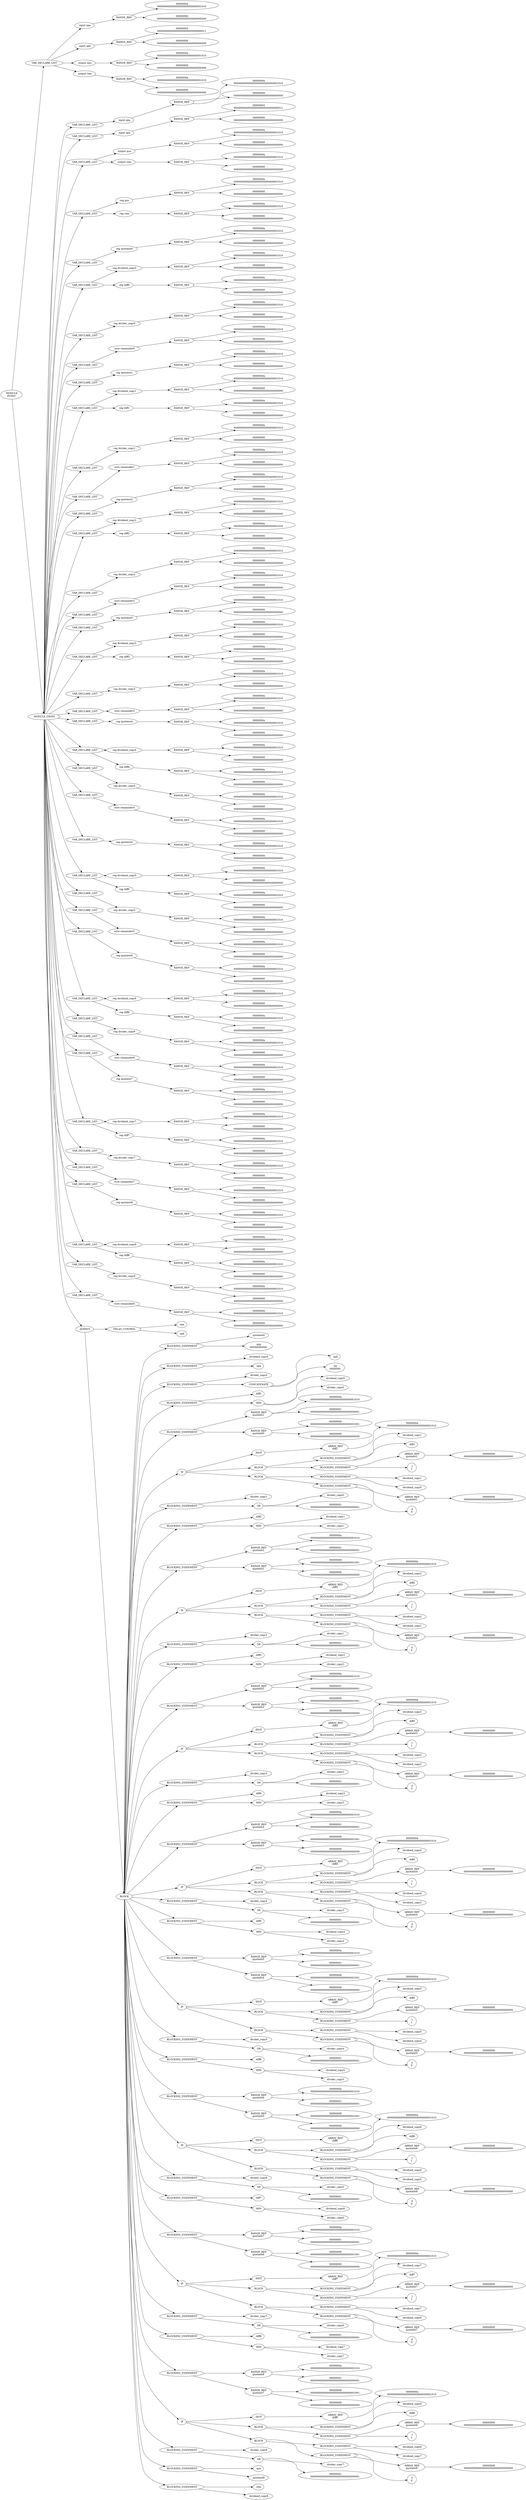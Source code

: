 digraph G {	
rankdir=LR;	
ranksep=.25;
	0 [label=< MODULE<br/>divider>];
	1 [label=< VAR_DECLARE_LIST>];
	0 -> 1;
	2 [label=< input opa>];
	1 -> 2;
	3 [label=<RANGE_REF>];
	2 -> 3;
	4 [label=< 0000000a<br/>00000000000000000000000000001010>];
	3 -> 4;
	5 [label=< 00000000<br/>00000000000000000000000000000000>];
	3 -> 5;
	6 [label=< input opb>];
	1 -> 6;
	7 [label=<RANGE_REF>];
	6 -> 7;
	8 [label=< 00000003<br/>00000000000000000000000000000011>];
	7 -> 8;
	9 [label=< 00000000<br/>00000000000000000000000000000000>];
	7 -> 9;
	10 [label=< output quo>];
	1 -> 10;
	11 [label=<RANGE_REF>];
	10 -> 11;
	12 [label=< 0000000a<br/>00000000000000000000000000001010>];
	11 -> 12;
	13 [label=< 00000000<br/>00000000000000000000000000000000>];
	11 -> 13;
	14 [label=< output rem>];
	1 -> 14;
	15 [label=<RANGE_REF>];
	14 -> 15;
	16 [label=< 0000000a<br/>00000000000000000000000000001010>];
	15 -> 16;
	17 [label=< 00000000<br/>00000000000000000000000000000000>];
	15 -> 17;
	18 [label=< MODULE_ITEMS>];
	0 -> 18;
	19 [label=< VAR_DECLARE_LIST>];
	18 -> 19;
	20 [label=< input opa>];
	19 -> 20;
	21 [label=<RANGE_REF>];
	20 -> 21;
	22 [label=< 0000000a<br/>00000000000000000000000000001010>];
	21 -> 22;
	23 [label=< 00000000<br/>00000000000000000000000000000000>];
	21 -> 23;
	24 [label=< VAR_DECLARE_LIST>];
	18 -> 24;
	25 [label=< input opb>];
	24 -> 25;
	26 [label=<RANGE_REF>];
	25 -> 26;
	27 [label=< 00000003<br/>00000000000000000000000000000011>];
	26 -> 27;
	28 [label=< 00000000<br/>00000000000000000000000000000000>];
	26 -> 28;
	29 [label=< VAR_DECLARE_LIST>];
	18 -> 29;
	30 [label=< output quo>];
	29 -> 30;
	31 [label=<RANGE_REF>];
	30 -> 31;
	32 [label=< 0000000a<br/>00000000000000000000000000001010>];
	31 -> 32;
	33 [label=< 00000000<br/>00000000000000000000000000000000>];
	31 -> 33;
	34 [label=< output rem>];
	29 -> 34;
	35 [label=<RANGE_REF>];
	34 -> 35;
	36 [label=< 0000000a<br/>00000000000000000000000000001010>];
	35 -> 36;
	37 [label=< 00000000<br/>00000000000000000000000000000000>];
	35 -> 37;
	38 [label=< VAR_DECLARE_LIST>];
	18 -> 38;
	39 [label=< reg quo>];
	38 -> 39;
	40 [label=<RANGE_REF>];
	39 -> 40;
	41 [label=< 0000000a<br/>00000000000000000000000000001010>];
	40 -> 41;
	42 [label=< 00000000<br/>00000000000000000000000000000000>];
	40 -> 42;
	43 [label=< reg rem>];
	38 -> 43;
	44 [label=<RANGE_REF>];
	43 -> 44;
	45 [label=< 0000000a<br/>00000000000000000000000000001010>];
	44 -> 45;
	46 [label=< 00000000<br/>00000000000000000000000000000000>];
	44 -> 46;
	47 [label=< VAR_DECLARE_LIST>];
	18 -> 47;
	48 [label=< reg quotient0>];
	47 -> 48;
	49 [label=<RANGE_REF>];
	48 -> 49;
	50 [label=< 0000000a<br/>00000000000000000000000000001010>];
	49 -> 50;
	51 [label=< 00000000<br/>00000000000000000000000000000000>];
	49 -> 51;
	52 [label=< VAR_DECLARE_LIST>];
	18 -> 52;
	53 [label=< reg dividend_copy0>];
	52 -> 53;
	54 [label=<RANGE_REF>];
	53 -> 54;
	55 [label=< 0000000a<br/>00000000000000000000000000001010>];
	54 -> 55;
	56 [label=< 00000000<br/>00000000000000000000000000000000>];
	54 -> 56;
	57 [label=< reg diff0>];
	52 -> 57;
	58 [label=<RANGE_REF>];
	57 -> 58;
	59 [label=< 0000000a<br/>00000000000000000000000000001010>];
	58 -> 59;
	60 [label=< 00000000<br/>00000000000000000000000000000000>];
	58 -> 60;
	61 [label=< VAR_DECLARE_LIST>];
	18 -> 61;
	62 [label=< reg divider_copy0>];
	61 -> 62;
	63 [label=<RANGE_REF>];
	62 -> 63;
	64 [label=< 0000000a<br/>00000000000000000000000000001010>];
	63 -> 64;
	65 [label=< 00000000<br/>00000000000000000000000000000000>];
	63 -> 65;
	66 [label=< VAR_DECLARE_LIST>];
	18 -> 66;
	67 [label=< wire remainder0>];
	66 -> 67;
	68 [label=<RANGE_REF>];
	67 -> 68;
	69 [label=< 0000000a<br/>00000000000000000000000000001010>];
	68 -> 69;
	70 [label=< 00000000<br/>00000000000000000000000000000000>];
	68 -> 70;
	71 [label=< VAR_DECLARE_LIST>];
	18 -> 71;
	72 [label=< reg quotient1>];
	71 -> 72;
	73 [label=<RANGE_REF>];
	72 -> 73;
	74 [label=< 0000000a<br/>00000000000000000000000000001010>];
	73 -> 74;
	75 [label=< 00000000<br/>00000000000000000000000000000000>];
	73 -> 75;
	76 [label=< VAR_DECLARE_LIST>];
	18 -> 76;
	77 [label=< reg dividend_copy1>];
	76 -> 77;
	78 [label=<RANGE_REF>];
	77 -> 78;
	79 [label=< 0000000a<br/>00000000000000000000000000001010>];
	78 -> 79;
	80 [label=< 00000000<br/>00000000000000000000000000000000>];
	78 -> 80;
	81 [label=< reg diff1>];
	76 -> 81;
	82 [label=<RANGE_REF>];
	81 -> 82;
	83 [label=< 0000000a<br/>00000000000000000000000000001010>];
	82 -> 83;
	84 [label=< 00000000<br/>00000000000000000000000000000000>];
	82 -> 84;
	85 [label=< VAR_DECLARE_LIST>];
	18 -> 85;
	86 [label=< reg divider_copy1>];
	85 -> 86;
	87 [label=<RANGE_REF>];
	86 -> 87;
	88 [label=< 0000000a<br/>00000000000000000000000000001010>];
	87 -> 88;
	89 [label=< 00000000<br/>00000000000000000000000000000000>];
	87 -> 89;
	90 [label=< VAR_DECLARE_LIST>];
	18 -> 90;
	91 [label=< wire remainder1>];
	90 -> 91;
	92 [label=<RANGE_REF>];
	91 -> 92;
	93 [label=< 0000000a<br/>00000000000000000000000000001010>];
	92 -> 93;
	94 [label=< 00000000<br/>00000000000000000000000000000000>];
	92 -> 94;
	95 [label=< VAR_DECLARE_LIST>];
	18 -> 95;
	96 [label=< reg quotient2>];
	95 -> 96;
	97 [label=<RANGE_REF>];
	96 -> 97;
	98 [label=< 0000000a<br/>00000000000000000000000000001010>];
	97 -> 98;
	99 [label=< 00000000<br/>00000000000000000000000000000000>];
	97 -> 99;
	100 [label=< VAR_DECLARE_LIST>];
	18 -> 100;
	101 [label=< reg dividend_copy2>];
	100 -> 101;
	102 [label=<RANGE_REF>];
	101 -> 102;
	103 [label=< 0000000a<br/>00000000000000000000000000001010>];
	102 -> 103;
	104 [label=< 00000000<br/>00000000000000000000000000000000>];
	102 -> 104;
	105 [label=< reg diff2>];
	100 -> 105;
	106 [label=<RANGE_REF>];
	105 -> 106;
	107 [label=< 0000000a<br/>00000000000000000000000000001010>];
	106 -> 107;
	108 [label=< 00000000<br/>00000000000000000000000000000000>];
	106 -> 108;
	109 [label=< VAR_DECLARE_LIST>];
	18 -> 109;
	110 [label=< reg divider_copy2>];
	109 -> 110;
	111 [label=<RANGE_REF>];
	110 -> 111;
	112 [label=< 0000000a<br/>00000000000000000000000000001010>];
	111 -> 112;
	113 [label=< 00000000<br/>00000000000000000000000000000000>];
	111 -> 113;
	114 [label=< VAR_DECLARE_LIST>];
	18 -> 114;
	115 [label=< wire remainder2>];
	114 -> 115;
	116 [label=<RANGE_REF>];
	115 -> 116;
	117 [label=< 0000000a<br/>00000000000000000000000000001010>];
	116 -> 117;
	118 [label=< 00000000<br/>00000000000000000000000000000000>];
	116 -> 118;
	119 [label=< VAR_DECLARE_LIST>];
	18 -> 119;
	120 [label=< reg quotient3>];
	119 -> 120;
	121 [label=<RANGE_REF>];
	120 -> 121;
	122 [label=< 0000000a<br/>00000000000000000000000000001010>];
	121 -> 122;
	123 [label=< 00000000<br/>00000000000000000000000000000000>];
	121 -> 123;
	124 [label=< VAR_DECLARE_LIST>];
	18 -> 124;
	125 [label=< reg dividend_copy3>];
	124 -> 125;
	126 [label=<RANGE_REF>];
	125 -> 126;
	127 [label=< 0000000a<br/>00000000000000000000000000001010>];
	126 -> 127;
	128 [label=< 00000000<br/>00000000000000000000000000000000>];
	126 -> 128;
	129 [label=< reg diff3>];
	124 -> 129;
	130 [label=<RANGE_REF>];
	129 -> 130;
	131 [label=< 0000000a<br/>00000000000000000000000000001010>];
	130 -> 131;
	132 [label=< 00000000<br/>00000000000000000000000000000000>];
	130 -> 132;
	133 [label=< VAR_DECLARE_LIST>];
	18 -> 133;
	134 [label=< reg divider_copy3>];
	133 -> 134;
	135 [label=<RANGE_REF>];
	134 -> 135;
	136 [label=< 0000000a<br/>00000000000000000000000000001010>];
	135 -> 136;
	137 [label=< 00000000<br/>00000000000000000000000000000000>];
	135 -> 137;
	138 [label=< VAR_DECLARE_LIST>];
	18 -> 138;
	139 [label=< wire remainder3>];
	138 -> 139;
	140 [label=<RANGE_REF>];
	139 -> 140;
	141 [label=< 0000000a<br/>00000000000000000000000000001010>];
	140 -> 141;
	142 [label=< 00000000<br/>00000000000000000000000000000000>];
	140 -> 142;
	143 [label=< VAR_DECLARE_LIST>];
	18 -> 143;
	144 [label=< reg quotient4>];
	143 -> 144;
	145 [label=<RANGE_REF>];
	144 -> 145;
	146 [label=< 0000000a<br/>00000000000000000000000000001010>];
	145 -> 146;
	147 [label=< 00000000<br/>00000000000000000000000000000000>];
	145 -> 147;
	148 [label=< VAR_DECLARE_LIST>];
	18 -> 148;
	149 [label=< reg dividend_copy4>];
	148 -> 149;
	150 [label=<RANGE_REF>];
	149 -> 150;
	151 [label=< 0000000a<br/>00000000000000000000000000001010>];
	150 -> 151;
	152 [label=< 00000000<br/>00000000000000000000000000000000>];
	150 -> 152;
	153 [label=< reg diff4>];
	148 -> 153;
	154 [label=<RANGE_REF>];
	153 -> 154;
	155 [label=< 0000000a<br/>00000000000000000000000000001010>];
	154 -> 155;
	156 [label=< 00000000<br/>00000000000000000000000000000000>];
	154 -> 156;
	157 [label=< VAR_DECLARE_LIST>];
	18 -> 157;
	158 [label=< reg divider_copy4>];
	157 -> 158;
	159 [label=<RANGE_REF>];
	158 -> 159;
	160 [label=< 0000000a<br/>00000000000000000000000000001010>];
	159 -> 160;
	161 [label=< 00000000<br/>00000000000000000000000000000000>];
	159 -> 161;
	162 [label=< VAR_DECLARE_LIST>];
	18 -> 162;
	163 [label=< wire remainder4>];
	162 -> 163;
	164 [label=<RANGE_REF>];
	163 -> 164;
	165 [label=< 0000000a<br/>00000000000000000000000000001010>];
	164 -> 165;
	166 [label=< 00000000<br/>00000000000000000000000000000000>];
	164 -> 166;
	167 [label=< VAR_DECLARE_LIST>];
	18 -> 167;
	168 [label=< reg quotient5>];
	167 -> 168;
	169 [label=<RANGE_REF>];
	168 -> 169;
	170 [label=< 0000000a<br/>00000000000000000000000000001010>];
	169 -> 170;
	171 [label=< 00000000<br/>00000000000000000000000000000000>];
	169 -> 171;
	172 [label=< VAR_DECLARE_LIST>];
	18 -> 172;
	173 [label=< reg dividend_copy5>];
	172 -> 173;
	174 [label=<RANGE_REF>];
	173 -> 174;
	175 [label=< 0000000a<br/>00000000000000000000000000001010>];
	174 -> 175;
	176 [label=< 00000000<br/>00000000000000000000000000000000>];
	174 -> 176;
	177 [label=< reg diff5>];
	172 -> 177;
	178 [label=<RANGE_REF>];
	177 -> 178;
	179 [label=< 0000000a<br/>00000000000000000000000000001010>];
	178 -> 179;
	180 [label=< 00000000<br/>00000000000000000000000000000000>];
	178 -> 180;
	181 [label=< VAR_DECLARE_LIST>];
	18 -> 181;
	182 [label=< reg divider_copy5>];
	181 -> 182;
	183 [label=<RANGE_REF>];
	182 -> 183;
	184 [label=< 0000000a<br/>00000000000000000000000000001010>];
	183 -> 184;
	185 [label=< 00000000<br/>00000000000000000000000000000000>];
	183 -> 185;
	186 [label=< VAR_DECLARE_LIST>];
	18 -> 186;
	187 [label=< wire remainder5>];
	186 -> 187;
	188 [label=<RANGE_REF>];
	187 -> 188;
	189 [label=< 0000000a<br/>00000000000000000000000000001010>];
	188 -> 189;
	190 [label=< 00000000<br/>00000000000000000000000000000000>];
	188 -> 190;
	191 [label=< VAR_DECLARE_LIST>];
	18 -> 191;
	192 [label=< reg quotient6>];
	191 -> 192;
	193 [label=<RANGE_REF>];
	192 -> 193;
	194 [label=< 0000000a<br/>00000000000000000000000000001010>];
	193 -> 194;
	195 [label=< 00000000<br/>00000000000000000000000000000000>];
	193 -> 195;
	196 [label=< VAR_DECLARE_LIST>];
	18 -> 196;
	197 [label=< reg dividend_copy6>];
	196 -> 197;
	198 [label=<RANGE_REF>];
	197 -> 198;
	199 [label=< 0000000a<br/>00000000000000000000000000001010>];
	198 -> 199;
	200 [label=< 00000000<br/>00000000000000000000000000000000>];
	198 -> 200;
	201 [label=< reg diff6>];
	196 -> 201;
	202 [label=<RANGE_REF>];
	201 -> 202;
	203 [label=< 0000000a<br/>00000000000000000000000000001010>];
	202 -> 203;
	204 [label=< 00000000<br/>00000000000000000000000000000000>];
	202 -> 204;
	205 [label=< VAR_DECLARE_LIST>];
	18 -> 205;
	206 [label=< reg divider_copy6>];
	205 -> 206;
	207 [label=<RANGE_REF>];
	206 -> 207;
	208 [label=< 0000000a<br/>00000000000000000000000000001010>];
	207 -> 208;
	209 [label=< 00000000<br/>00000000000000000000000000000000>];
	207 -> 209;
	210 [label=< VAR_DECLARE_LIST>];
	18 -> 210;
	211 [label=< wire remainder6>];
	210 -> 211;
	212 [label=<RANGE_REF>];
	211 -> 212;
	213 [label=< 0000000a<br/>00000000000000000000000000001010>];
	212 -> 213;
	214 [label=< 00000000<br/>00000000000000000000000000000000>];
	212 -> 214;
	215 [label=< VAR_DECLARE_LIST>];
	18 -> 215;
	216 [label=< reg quotient7>];
	215 -> 216;
	217 [label=<RANGE_REF>];
	216 -> 217;
	218 [label=< 0000000a<br/>00000000000000000000000000001010>];
	217 -> 218;
	219 [label=< 00000000<br/>00000000000000000000000000000000>];
	217 -> 219;
	220 [label=< VAR_DECLARE_LIST>];
	18 -> 220;
	221 [label=< reg dividend_copy7>];
	220 -> 221;
	222 [label=<RANGE_REF>];
	221 -> 222;
	223 [label=< 0000000a<br/>00000000000000000000000000001010>];
	222 -> 223;
	224 [label=< 00000000<br/>00000000000000000000000000000000>];
	222 -> 224;
	225 [label=< reg diff7>];
	220 -> 225;
	226 [label=<RANGE_REF>];
	225 -> 226;
	227 [label=< 0000000a<br/>00000000000000000000000000001010>];
	226 -> 227;
	228 [label=< 00000000<br/>00000000000000000000000000000000>];
	226 -> 228;
	229 [label=< VAR_DECLARE_LIST>];
	18 -> 229;
	230 [label=< reg divider_copy7>];
	229 -> 230;
	231 [label=<RANGE_REF>];
	230 -> 231;
	232 [label=< 0000000a<br/>00000000000000000000000000001010>];
	231 -> 232;
	233 [label=< 00000000<br/>00000000000000000000000000000000>];
	231 -> 233;
	234 [label=< VAR_DECLARE_LIST>];
	18 -> 234;
	235 [label=< wire remainder7>];
	234 -> 235;
	236 [label=<RANGE_REF>];
	235 -> 236;
	237 [label=< 0000000a<br/>00000000000000000000000000001010>];
	236 -> 237;
	238 [label=< 00000000<br/>00000000000000000000000000000000>];
	236 -> 238;
	239 [label=< VAR_DECLARE_LIST>];
	18 -> 239;
	240 [label=< reg quotient8>];
	239 -> 240;
	241 [label=<RANGE_REF>];
	240 -> 241;
	242 [label=< 0000000a<br/>00000000000000000000000000001010>];
	241 -> 242;
	243 [label=< 00000000<br/>00000000000000000000000000000000>];
	241 -> 243;
	244 [label=< VAR_DECLARE_LIST>];
	18 -> 244;
	245 [label=< reg dividend_copy8>];
	244 -> 245;
	246 [label=<RANGE_REF>];
	245 -> 246;
	247 [label=< 0000000a<br/>00000000000000000000000000001010>];
	246 -> 247;
	248 [label=< 00000000<br/>00000000000000000000000000000000>];
	246 -> 248;
	249 [label=< reg diff8>];
	244 -> 249;
	250 [label=<RANGE_REF>];
	249 -> 250;
	251 [label=< 0000000a<br/>00000000000000000000000000001010>];
	250 -> 251;
	252 [label=< 00000000<br/>00000000000000000000000000000000>];
	250 -> 252;
	253 [label=< VAR_DECLARE_LIST>];
	18 -> 253;
	254 [label=< reg divider_copy8>];
	253 -> 254;
	255 [label=<RANGE_REF>];
	254 -> 255;
	256 [label=< 0000000a<br/>00000000000000000000000000001010>];
	255 -> 256;
	257 [label=< 00000000<br/>00000000000000000000000000000000>];
	255 -> 257;
	258 [label=< VAR_DECLARE_LIST>];
	18 -> 258;
	259 [label=< wire remainder8>];
	258 -> 259;
	260 [label=<RANGE_REF>];
	259 -> 260;
	261 [label=< 0000000a<br/>00000000000000000000000000001010>];
	260 -> 261;
	262 [label=< 00000000<br/>00000000000000000000000000000000>];
	260 -> 262;
	263 [label=< ALWAYS>];
	18 -> 263;
	264 [label=< DELAY_CONTROL>];
	263 -> 264;
	265 [label=< opa>];
	264 -> 265;
	266 [label=< opb>];
	264 -> 266;
	267 [label=< BLOCK>];
	263 -> 267;
	268 [label=< BLOCKING_STATEMENT>];
	267 -> 268;
	269 [label=< quotient0>];
	268 -> 269;
	270 [label=< 000<br/>00000000000>];
	268 -> 270;
	271 [label=< BLOCKING_STATEMENT>];
	267 -> 271;
	272 [label=< dividend_copy0>];
	271 -> 272;
	273 [label=< opa>];
	271 -> 273;
	274 [label=< BLOCKING_STATEMENT>];
	267 -> 274;
	275 [label=< divider_copy0>];
	274 -> 275;
	276 [label=< CONCATENATE>];
	274 -> 276;
	277 [label=< opb>];
	276 -> 277;
	278 [label=< 00<br/>0000000>];
	276 -> 278;
	279 [label=< BLOCKING_STATEMENT>];
	267 -> 279;
	280 [label=< diff1>];
	279 -> 280;
	281 [label=< MIN>];
	279 -> 281;
	282 [label=< dividend_copy0>];
	281 -> 282;
	283 [label=< divider_copy0>];
	281 -> 283;
	284 [label=< BLOCKING_STATEMENT>];
	267 -> 284;
	285 [label=< RANGE_REF<br/>quotient1>];
	284 -> 285;
	286 [label=< 0000000a<br/>00000000000000000000000000001010>];
	285 -> 286;
	287 [label=< 00000001<br/>00000000000000000000000000000001>];
	285 -> 287;
	288 [label=< RANGE_REF<br/>quotient0>];
	284 -> 288;
	289 [label=< 00000009<br/>00000000000000000000000000001001>];
	288 -> 289;
	290 [label=< 00000000<br/>00000000000000000000000000000000>];
	288 -> 290;
	291 [label=< IF>];
	267 -> 291;
	292 [label=< lNOT>];
	291 -> 292;
	293 [label=< ARRAY_REF<br/>diff1>];
	292 -> 293;
	294 [label=< 0000000a<br/>00000000000000000000000000001010>];
	293 -> 294;
	295 [label=< BLOCK>];
	291 -> 295;
	296 [label=< BLOCKING_STATEMENT>];
	295 -> 296;
	297 [label=< dividend_copy1>];
	296 -> 297;
	298 [label=< diff1>];
	296 -> 298;
	299 [label=< BLOCKING_STATEMENT>];
	295 -> 299;
	300 [label=< ARRAY_REF<br/>quotient1>];
	299 -> 300;
	301 [label=< 00000000<br/>00000000000000000000000000000000>];
	300 -> 301;
	302 [label=< 1<br/>1>];
	299 -> 302;
	303 [label=< BLOCK>];
	291 -> 303;
	304 [label=< BLOCKING_STATEMENT>];
	303 -> 304;
	305 [label=< dividend_copy1>];
	304 -> 305;
	306 [label=< dividend_copy0>];
	304 -> 306;
	307 [label=< BLOCKING_STATEMENT>];
	303 -> 307;
	308 [label=< ARRAY_REF<br/>quotient1>];
	307 -> 308;
	309 [label=< 00000000<br/>00000000000000000000000000000000>];
	308 -> 309;
	310 [label=< 0<br/>0>];
	307 -> 310;
	311 [label=< BLOCKING_STATEMENT>];
	267 -> 311;
	312 [label=< divider_copy1>];
	311 -> 312;
	313 [label=< SR>];
	311 -> 313;
	314 [label=< divider_copy0>];
	313 -> 314;
	315 [label=< 00000001<br/>00000000000000000000000000000001>];
	313 -> 315;
	316 [label=< BLOCKING_STATEMENT>];
	267 -> 316;
	317 [label=< diff2>];
	316 -> 317;
	318 [label=< MIN>];
	316 -> 318;
	319 [label=< dividend_copy1>];
	318 -> 319;
	320 [label=< divider_copy1>];
	318 -> 320;
	321 [label=< BLOCKING_STATEMENT>];
	267 -> 321;
	322 [label=< RANGE_REF<br/>quotient2>];
	321 -> 322;
	323 [label=< 0000000a<br/>00000000000000000000000000001010>];
	322 -> 323;
	324 [label=< 00000001<br/>00000000000000000000000000000001>];
	322 -> 324;
	325 [label=< RANGE_REF<br/>quotient1>];
	321 -> 325;
	326 [label=< 00000009<br/>00000000000000000000000000001001>];
	325 -> 326;
	327 [label=< 00000000<br/>00000000000000000000000000000000>];
	325 -> 327;
	328 [label=< IF>];
	267 -> 328;
	329 [label=< lNOT>];
	328 -> 329;
	330 [label=< ARRAY_REF<br/>diff2>];
	329 -> 330;
	331 [label=< 0000000a<br/>00000000000000000000000000001010>];
	330 -> 331;
	332 [label=< BLOCK>];
	328 -> 332;
	333 [label=< BLOCKING_STATEMENT>];
	332 -> 333;
	334 [label=< dividend_copy2>];
	333 -> 334;
	335 [label=< diff2>];
	333 -> 335;
	336 [label=< BLOCKING_STATEMENT>];
	332 -> 336;
	337 [label=< ARRAY_REF<br/>quotient2>];
	336 -> 337;
	338 [label=< 00000000<br/>00000000000000000000000000000000>];
	337 -> 338;
	339 [label=< 1<br/>1>];
	336 -> 339;
	340 [label=< BLOCK>];
	328 -> 340;
	341 [label=< BLOCKING_STATEMENT>];
	340 -> 341;
	342 [label=< dividend_copy2>];
	341 -> 342;
	343 [label=< dividend_copy1>];
	341 -> 343;
	344 [label=< BLOCKING_STATEMENT>];
	340 -> 344;
	345 [label=< ARRAY_REF<br/>quotient2>];
	344 -> 345;
	346 [label=< 00000000<br/>00000000000000000000000000000000>];
	345 -> 346;
	347 [label=< 0<br/>0>];
	344 -> 347;
	348 [label=< BLOCKING_STATEMENT>];
	267 -> 348;
	349 [label=< divider_copy2>];
	348 -> 349;
	350 [label=< SR>];
	348 -> 350;
	351 [label=< divider_copy1>];
	350 -> 351;
	352 [label=< 00000001<br/>00000000000000000000000000000001>];
	350 -> 352;
	353 [label=< BLOCKING_STATEMENT>];
	267 -> 353;
	354 [label=< diff3>];
	353 -> 354;
	355 [label=< MIN>];
	353 -> 355;
	356 [label=< dividend_copy2>];
	355 -> 356;
	357 [label=< divider_copy2>];
	355 -> 357;
	358 [label=< BLOCKING_STATEMENT>];
	267 -> 358;
	359 [label=< RANGE_REF<br/>quotient3>];
	358 -> 359;
	360 [label=< 0000000a<br/>00000000000000000000000000001010>];
	359 -> 360;
	361 [label=< 00000001<br/>00000000000000000000000000000001>];
	359 -> 361;
	362 [label=< RANGE_REF<br/>quotient2>];
	358 -> 362;
	363 [label=< 00000009<br/>00000000000000000000000000001001>];
	362 -> 363;
	364 [label=< 00000000<br/>00000000000000000000000000000000>];
	362 -> 364;
	365 [label=< IF>];
	267 -> 365;
	366 [label=< lNOT>];
	365 -> 366;
	367 [label=< ARRAY_REF<br/>diff3>];
	366 -> 367;
	368 [label=< 0000000a<br/>00000000000000000000000000001010>];
	367 -> 368;
	369 [label=< BLOCK>];
	365 -> 369;
	370 [label=< BLOCKING_STATEMENT>];
	369 -> 370;
	371 [label=< dividend_copy3>];
	370 -> 371;
	372 [label=< diff3>];
	370 -> 372;
	373 [label=< BLOCKING_STATEMENT>];
	369 -> 373;
	374 [label=< ARRAY_REF<br/>quotient3>];
	373 -> 374;
	375 [label=< 00000000<br/>00000000000000000000000000000000>];
	374 -> 375;
	376 [label=< 1<br/>1>];
	373 -> 376;
	377 [label=< BLOCK>];
	365 -> 377;
	378 [label=< BLOCKING_STATEMENT>];
	377 -> 378;
	379 [label=< dividend_copy3>];
	378 -> 379;
	380 [label=< dividend_copy2>];
	378 -> 380;
	381 [label=< BLOCKING_STATEMENT>];
	377 -> 381;
	382 [label=< ARRAY_REF<br/>quotient3>];
	381 -> 382;
	383 [label=< 00000000<br/>00000000000000000000000000000000>];
	382 -> 383;
	384 [label=< 0<br/>0>];
	381 -> 384;
	385 [label=< BLOCKING_STATEMENT>];
	267 -> 385;
	386 [label=< divider_copy3>];
	385 -> 386;
	387 [label=< SR>];
	385 -> 387;
	388 [label=< divider_copy2>];
	387 -> 388;
	389 [label=< 00000001<br/>00000000000000000000000000000001>];
	387 -> 389;
	390 [label=< BLOCKING_STATEMENT>];
	267 -> 390;
	391 [label=< diff4>];
	390 -> 391;
	392 [label=< MIN>];
	390 -> 392;
	393 [label=< dividend_copy3>];
	392 -> 393;
	394 [label=< divider_copy3>];
	392 -> 394;
	395 [label=< BLOCKING_STATEMENT>];
	267 -> 395;
	396 [label=< RANGE_REF<br/>quotient4>];
	395 -> 396;
	397 [label=< 0000000a<br/>00000000000000000000000000001010>];
	396 -> 397;
	398 [label=< 00000001<br/>00000000000000000000000000000001>];
	396 -> 398;
	399 [label=< RANGE_REF<br/>quotient3>];
	395 -> 399;
	400 [label=< 00000009<br/>00000000000000000000000000001001>];
	399 -> 400;
	401 [label=< 00000000<br/>00000000000000000000000000000000>];
	399 -> 401;
	402 [label=< IF>];
	267 -> 402;
	403 [label=< lNOT>];
	402 -> 403;
	404 [label=< ARRAY_REF<br/>diff4>];
	403 -> 404;
	405 [label=< 0000000a<br/>00000000000000000000000000001010>];
	404 -> 405;
	406 [label=< BLOCK>];
	402 -> 406;
	407 [label=< BLOCKING_STATEMENT>];
	406 -> 407;
	408 [label=< dividend_copy4>];
	407 -> 408;
	409 [label=< diff4>];
	407 -> 409;
	410 [label=< BLOCKING_STATEMENT>];
	406 -> 410;
	411 [label=< ARRAY_REF<br/>quotient4>];
	410 -> 411;
	412 [label=< 00000000<br/>00000000000000000000000000000000>];
	411 -> 412;
	413 [label=< 1<br/>1>];
	410 -> 413;
	414 [label=< BLOCK>];
	402 -> 414;
	415 [label=< BLOCKING_STATEMENT>];
	414 -> 415;
	416 [label=< dividend_copy4>];
	415 -> 416;
	417 [label=< dividend_copy3>];
	415 -> 417;
	418 [label=< BLOCKING_STATEMENT>];
	414 -> 418;
	419 [label=< ARRAY_REF<br/>quotient4>];
	418 -> 419;
	420 [label=< 00000000<br/>00000000000000000000000000000000>];
	419 -> 420;
	421 [label=< 0<br/>0>];
	418 -> 421;
	422 [label=< BLOCKING_STATEMENT>];
	267 -> 422;
	423 [label=< divider_copy4>];
	422 -> 423;
	424 [label=< SR>];
	422 -> 424;
	425 [label=< divider_copy3>];
	424 -> 425;
	426 [label=< 00000001<br/>00000000000000000000000000000001>];
	424 -> 426;
	427 [label=< BLOCKING_STATEMENT>];
	267 -> 427;
	428 [label=< diff5>];
	427 -> 428;
	429 [label=< MIN>];
	427 -> 429;
	430 [label=< dividend_copy4>];
	429 -> 430;
	431 [label=< divider_copy4>];
	429 -> 431;
	432 [label=< BLOCKING_STATEMENT>];
	267 -> 432;
	433 [label=< RANGE_REF<br/>quotient5>];
	432 -> 433;
	434 [label=< 0000000a<br/>00000000000000000000000000001010>];
	433 -> 434;
	435 [label=< 00000001<br/>00000000000000000000000000000001>];
	433 -> 435;
	436 [label=< RANGE_REF<br/>quotient4>];
	432 -> 436;
	437 [label=< 00000009<br/>00000000000000000000000000001001>];
	436 -> 437;
	438 [label=< 00000000<br/>00000000000000000000000000000000>];
	436 -> 438;
	439 [label=< IF>];
	267 -> 439;
	440 [label=< lNOT>];
	439 -> 440;
	441 [label=< ARRAY_REF<br/>diff5>];
	440 -> 441;
	442 [label=< 0000000a<br/>00000000000000000000000000001010>];
	441 -> 442;
	443 [label=< BLOCK>];
	439 -> 443;
	444 [label=< BLOCKING_STATEMENT>];
	443 -> 444;
	445 [label=< dividend_copy5>];
	444 -> 445;
	446 [label=< diff5>];
	444 -> 446;
	447 [label=< BLOCKING_STATEMENT>];
	443 -> 447;
	448 [label=< ARRAY_REF<br/>quotient5>];
	447 -> 448;
	449 [label=< 00000000<br/>00000000000000000000000000000000>];
	448 -> 449;
	450 [label=< 1<br/>1>];
	447 -> 450;
	451 [label=< BLOCK>];
	439 -> 451;
	452 [label=< BLOCKING_STATEMENT>];
	451 -> 452;
	453 [label=< dividend_copy5>];
	452 -> 453;
	454 [label=< dividend_copy4>];
	452 -> 454;
	455 [label=< BLOCKING_STATEMENT>];
	451 -> 455;
	456 [label=< ARRAY_REF<br/>quotient5>];
	455 -> 456;
	457 [label=< 00000000<br/>00000000000000000000000000000000>];
	456 -> 457;
	458 [label=< 0<br/>0>];
	455 -> 458;
	459 [label=< BLOCKING_STATEMENT>];
	267 -> 459;
	460 [label=< divider_copy5>];
	459 -> 460;
	461 [label=< SR>];
	459 -> 461;
	462 [label=< divider_copy4>];
	461 -> 462;
	463 [label=< 00000001<br/>00000000000000000000000000000001>];
	461 -> 463;
	464 [label=< BLOCKING_STATEMENT>];
	267 -> 464;
	465 [label=< diff6>];
	464 -> 465;
	466 [label=< MIN>];
	464 -> 466;
	467 [label=< dividend_copy5>];
	466 -> 467;
	468 [label=< divider_copy5>];
	466 -> 468;
	469 [label=< BLOCKING_STATEMENT>];
	267 -> 469;
	470 [label=< RANGE_REF<br/>quotient6>];
	469 -> 470;
	471 [label=< 0000000a<br/>00000000000000000000000000001010>];
	470 -> 471;
	472 [label=< 00000001<br/>00000000000000000000000000000001>];
	470 -> 472;
	473 [label=< RANGE_REF<br/>quotient5>];
	469 -> 473;
	474 [label=< 00000009<br/>00000000000000000000000000001001>];
	473 -> 474;
	475 [label=< 00000000<br/>00000000000000000000000000000000>];
	473 -> 475;
	476 [label=< IF>];
	267 -> 476;
	477 [label=< lNOT>];
	476 -> 477;
	478 [label=< ARRAY_REF<br/>diff6>];
	477 -> 478;
	479 [label=< 0000000a<br/>00000000000000000000000000001010>];
	478 -> 479;
	480 [label=< BLOCK>];
	476 -> 480;
	481 [label=< BLOCKING_STATEMENT>];
	480 -> 481;
	482 [label=< dividend_copy6>];
	481 -> 482;
	483 [label=< diff6>];
	481 -> 483;
	484 [label=< BLOCKING_STATEMENT>];
	480 -> 484;
	485 [label=< ARRAY_REF<br/>quotient6>];
	484 -> 485;
	486 [label=< 00000000<br/>00000000000000000000000000000000>];
	485 -> 486;
	487 [label=< 1<br/>1>];
	484 -> 487;
	488 [label=< BLOCK>];
	476 -> 488;
	489 [label=< BLOCKING_STATEMENT>];
	488 -> 489;
	490 [label=< dividend_copy6>];
	489 -> 490;
	491 [label=< dividend_copy5>];
	489 -> 491;
	492 [label=< BLOCKING_STATEMENT>];
	488 -> 492;
	493 [label=< ARRAY_REF<br/>quotient6>];
	492 -> 493;
	494 [label=< 00000000<br/>00000000000000000000000000000000>];
	493 -> 494;
	495 [label=< 0<br/>0>];
	492 -> 495;
	496 [label=< BLOCKING_STATEMENT>];
	267 -> 496;
	497 [label=< divider_copy6>];
	496 -> 497;
	498 [label=< SR>];
	496 -> 498;
	499 [label=< divider_copy5>];
	498 -> 499;
	500 [label=< 00000001<br/>00000000000000000000000000000001>];
	498 -> 500;
	501 [label=< BLOCKING_STATEMENT>];
	267 -> 501;
	502 [label=< diff7>];
	501 -> 502;
	503 [label=< MIN>];
	501 -> 503;
	504 [label=< dividend_copy6>];
	503 -> 504;
	505 [label=< divider_copy6>];
	503 -> 505;
	506 [label=< BLOCKING_STATEMENT>];
	267 -> 506;
	507 [label=< RANGE_REF<br/>quotient7>];
	506 -> 507;
	508 [label=< 0000000a<br/>00000000000000000000000000001010>];
	507 -> 508;
	509 [label=< 00000001<br/>00000000000000000000000000000001>];
	507 -> 509;
	510 [label=< RANGE_REF<br/>quotient6>];
	506 -> 510;
	511 [label=< 00000009<br/>00000000000000000000000000001001>];
	510 -> 511;
	512 [label=< 00000000<br/>00000000000000000000000000000000>];
	510 -> 512;
	513 [label=< IF>];
	267 -> 513;
	514 [label=< lNOT>];
	513 -> 514;
	515 [label=< ARRAY_REF<br/>diff7>];
	514 -> 515;
	516 [label=< 0000000a<br/>00000000000000000000000000001010>];
	515 -> 516;
	517 [label=< BLOCK>];
	513 -> 517;
	518 [label=< BLOCKING_STATEMENT>];
	517 -> 518;
	519 [label=< dividend_copy7>];
	518 -> 519;
	520 [label=< diff7>];
	518 -> 520;
	521 [label=< BLOCKING_STATEMENT>];
	517 -> 521;
	522 [label=< ARRAY_REF<br/>quotient7>];
	521 -> 522;
	523 [label=< 00000000<br/>00000000000000000000000000000000>];
	522 -> 523;
	524 [label=< 1<br/>1>];
	521 -> 524;
	525 [label=< BLOCK>];
	513 -> 525;
	526 [label=< BLOCKING_STATEMENT>];
	525 -> 526;
	527 [label=< dividend_copy7>];
	526 -> 527;
	528 [label=< dividend_copy6>];
	526 -> 528;
	529 [label=< BLOCKING_STATEMENT>];
	525 -> 529;
	530 [label=< ARRAY_REF<br/>quotient7>];
	529 -> 530;
	531 [label=< 00000000<br/>00000000000000000000000000000000>];
	530 -> 531;
	532 [label=< 0<br/>0>];
	529 -> 532;
	533 [label=< BLOCKING_STATEMENT>];
	267 -> 533;
	534 [label=< divider_copy7>];
	533 -> 534;
	535 [label=< SR>];
	533 -> 535;
	536 [label=< divider_copy6>];
	535 -> 536;
	537 [label=< 00000001<br/>00000000000000000000000000000001>];
	535 -> 537;
	538 [label=< BLOCKING_STATEMENT>];
	267 -> 538;
	539 [label=< diff8>];
	538 -> 539;
	540 [label=< MIN>];
	538 -> 540;
	541 [label=< dividend_copy7>];
	540 -> 541;
	542 [label=< divider_copy7>];
	540 -> 542;
	543 [label=< BLOCKING_STATEMENT>];
	267 -> 543;
	544 [label=< RANGE_REF<br/>quotient8>];
	543 -> 544;
	545 [label=< 0000000a<br/>00000000000000000000000000001010>];
	544 -> 545;
	546 [label=< 00000001<br/>00000000000000000000000000000001>];
	544 -> 546;
	547 [label=< RANGE_REF<br/>quotient7>];
	543 -> 547;
	548 [label=< 00000009<br/>00000000000000000000000000001001>];
	547 -> 548;
	549 [label=< 00000000<br/>00000000000000000000000000000000>];
	547 -> 549;
	550 [label=< IF>];
	267 -> 550;
	551 [label=< lNOT>];
	550 -> 551;
	552 [label=< ARRAY_REF<br/>diff8>];
	551 -> 552;
	553 [label=< 0000000a<br/>00000000000000000000000000001010>];
	552 -> 553;
	554 [label=< BLOCK>];
	550 -> 554;
	555 [label=< BLOCKING_STATEMENT>];
	554 -> 555;
	556 [label=< dividend_copy8>];
	555 -> 556;
	557 [label=< diff8>];
	555 -> 557;
	558 [label=< BLOCKING_STATEMENT>];
	554 -> 558;
	559 [label=< ARRAY_REF<br/>quotient8>];
	558 -> 559;
	560 [label=< 00000000<br/>00000000000000000000000000000000>];
	559 -> 560;
	561 [label=< 1<br/>1>];
	558 -> 561;
	562 [label=< BLOCK>];
	550 -> 562;
	563 [label=< BLOCKING_STATEMENT>];
	562 -> 563;
	564 [label=< dividend_copy8>];
	563 -> 564;
	565 [label=< dividend_copy7>];
	563 -> 565;
	566 [label=< BLOCKING_STATEMENT>];
	562 -> 566;
	567 [label=< ARRAY_REF<br/>quotient8>];
	566 -> 567;
	568 [label=< 00000000<br/>00000000000000000000000000000000>];
	567 -> 568;
	569 [label=< 0<br/>0>];
	566 -> 569;
	570 [label=< BLOCKING_STATEMENT>];
	267 -> 570;
	571 [label=< divider_copy8>];
	570 -> 571;
	572 [label=< SR>];
	570 -> 572;
	573 [label=< divider_copy7>];
	572 -> 573;
	574 [label=< 00000001<br/>00000000000000000000000000000001>];
	572 -> 574;
	575 [label=< BLOCKING_STATEMENT>];
	267 -> 575;
	576 [label=< quo>];
	575 -> 576;
	577 [label=< quotient8>];
	575 -> 577;
	578 [label=< BLOCKING_STATEMENT>];
	267 -> 578;
	579 [label=< rem>];
	578 -> 579;
	580 [label=< dividend_copy8>];
	578 -> 580;
}
